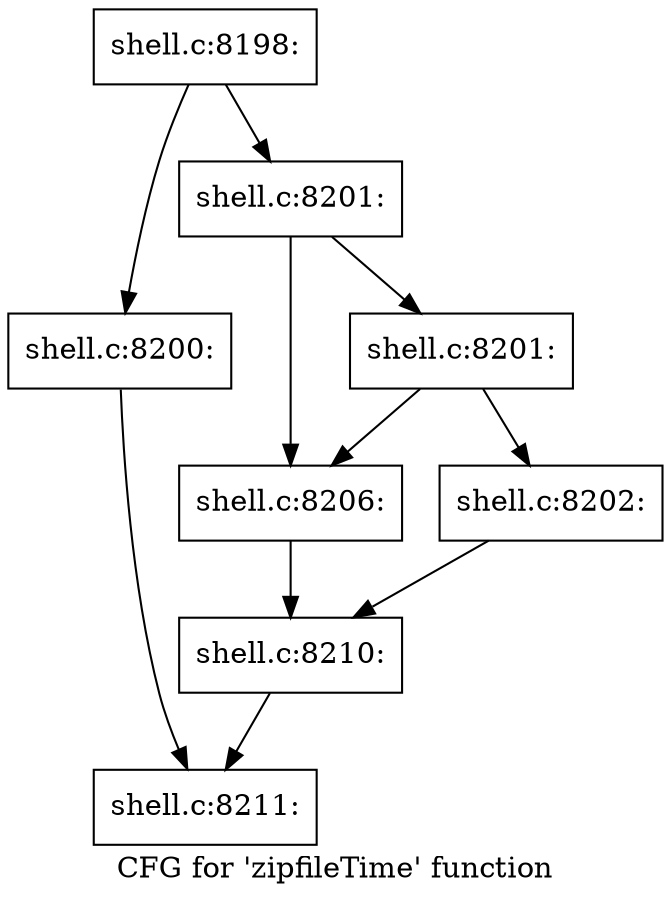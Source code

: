 digraph "CFG for 'zipfileTime' function" {
	label="CFG for 'zipfileTime' function";

	Node0x5602763b2fb0 [shape=record,label="{shell.c:8198:}"];
	Node0x5602763b2fb0 -> Node0x560276b6cbb0;
	Node0x5602763b2fb0 -> Node0x560276b6ccc0;
	Node0x560276b6cbb0 [shape=record,label="{shell.c:8200:}"];
	Node0x560276b6cbb0 -> Node0x560276b6c720;
	Node0x560276b6ccc0 [shape=record,label="{shell.c:8201:}"];
	Node0x560276b6ccc0 -> Node0x560276b6d8d0;
	Node0x560276b6ccc0 -> Node0x560276b6d880;
	Node0x560276b6d8d0 [shape=record,label="{shell.c:8201:}"];
	Node0x560276b6d8d0 -> Node0x560276b6d7e0;
	Node0x560276b6d8d0 -> Node0x560276b6d880;
	Node0x560276b6d7e0 [shape=record,label="{shell.c:8202:}"];
	Node0x560276b6d7e0 -> Node0x560276b6d830;
	Node0x560276b6d880 [shape=record,label="{shell.c:8206:}"];
	Node0x560276b6d880 -> Node0x560276b6d830;
	Node0x560276b6d830 [shape=record,label="{shell.c:8210:}"];
	Node0x560276b6d830 -> Node0x560276b6c720;
	Node0x560276b6c720 [shape=record,label="{shell.c:8211:}"];
}
